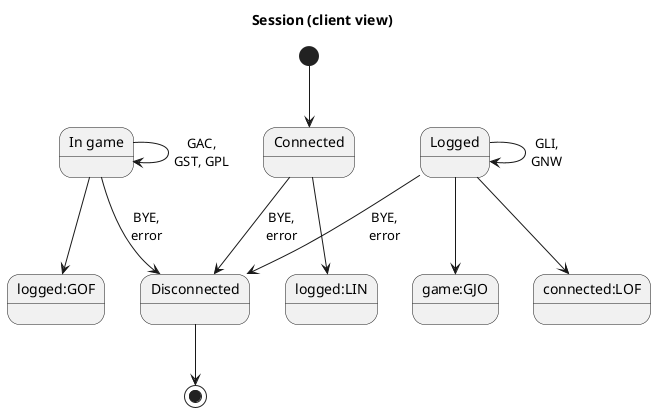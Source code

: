 @startuml
title Session (client view)

[*] --> connected

state "Connected" as connected
connected --> logged:LIN
connected --> not_connected:BYE,\nerror

state "Logged" as logged
logged --> not_connected:BYE,\nerror
logged --> game:GJO
logged --> logged:GLI,\nGNW
logged --> connected:LOF

state "In game" as game
game --> not_connected:BYE,\nerror
game --> logged:GOF
game --> game:GAC,\nGST, GPL

state "Disconnected" as not_connected
not_connected --> [*]
@enduml

